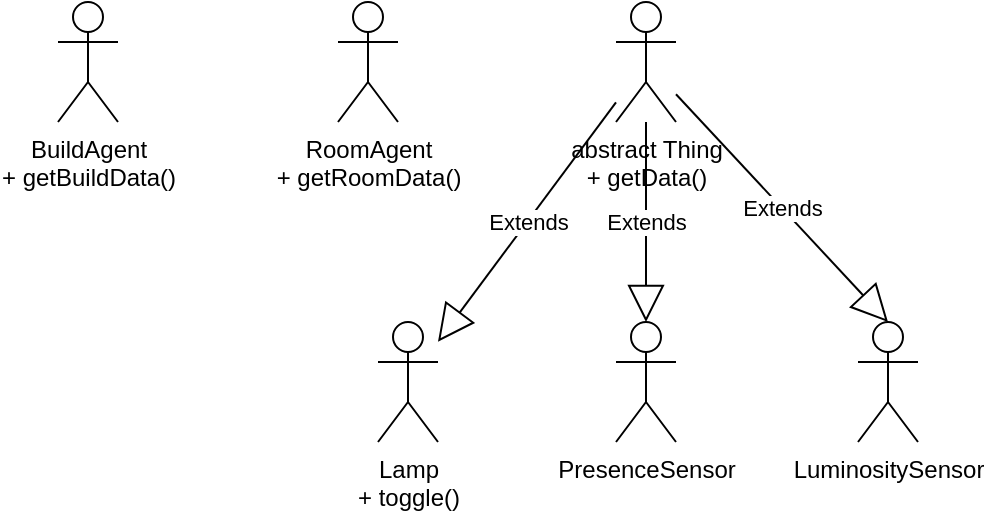 <mxfile version="20.4.0" type="device"><diagram id="AaL-zVeFeHF65OVY1ZKz" name="Pagina-1"><mxGraphModel dx="1038" dy="547" grid="1" gridSize="10" guides="1" tooltips="1" connect="1" arrows="1" fold="1" page="1" pageScale="1" pageWidth="827" pageHeight="1169" math="0" shadow="0"><root><mxCell id="0"/><mxCell id="1" parent="0"/><mxCell id="bOkOnp2NxBxo2gfVwBT8-1" value="BuildAgent&lt;br&gt;+ getBuildData()" style="shape=umlActor;verticalLabelPosition=bottom;verticalAlign=top;html=1;outlineConnect=0;" vertex="1" parent="1"><mxGeometry x="90" y="80" width="30" height="60" as="geometry"/></mxCell><mxCell id="bOkOnp2NxBxo2gfVwBT8-2" value="RoomAgent&lt;br&gt;+ getRoomData()" style="shape=umlActor;verticalLabelPosition=bottom;verticalAlign=top;html=1;outlineConnect=0;" vertex="1" parent="1"><mxGeometry x="230" y="80" width="30" height="60" as="geometry"/></mxCell><mxCell id="bOkOnp2NxBxo2gfVwBT8-3" value="abstract Thing&lt;br&gt;+ getData()" style="shape=umlActor;verticalLabelPosition=bottom;verticalAlign=top;html=1;outlineConnect=0;" vertex="1" parent="1"><mxGeometry x="369" y="80" width="30" height="60" as="geometry"/></mxCell><mxCell id="bOkOnp2NxBxo2gfVwBT8-4" value="Lamp&lt;br&gt;+ toggle()" style="shape=umlActor;verticalLabelPosition=bottom;verticalAlign=top;html=1;outlineConnect=0;" vertex="1" parent="1"><mxGeometry x="250" y="240" width="30" height="60" as="geometry"/></mxCell><mxCell id="bOkOnp2NxBxo2gfVwBT8-5" value="PresenceSensor" style="shape=umlActor;verticalLabelPosition=bottom;verticalAlign=top;html=1;outlineConnect=0;" vertex="1" parent="1"><mxGeometry x="369" y="240" width="30" height="60" as="geometry"/></mxCell><mxCell id="bOkOnp2NxBxo2gfVwBT8-6" value="LuminositySensor" style="shape=umlActor;verticalLabelPosition=bottom;verticalAlign=top;html=1;outlineConnect=0;" vertex="1" parent="1"><mxGeometry x="490" y="240" width="30" height="60" as="geometry"/></mxCell><mxCell id="bOkOnp2NxBxo2gfVwBT8-10" value="Extends" style="endArrow=block;endSize=16;endFill=0;html=1;rounded=0;entryX=0.5;entryY=0;entryDx=0;entryDy=0;entryPerimeter=0;" edge="1" parent="1" source="bOkOnp2NxBxo2gfVwBT8-3" target="bOkOnp2NxBxo2gfVwBT8-5"><mxGeometry width="160" relative="1" as="geometry"><mxPoint x="330" y="270" as="sourcePoint"/><mxPoint x="490" y="270" as="targetPoint"/></mxGeometry></mxCell><mxCell id="bOkOnp2NxBxo2gfVwBT8-12" value="Extends" style="endArrow=block;endSize=16;endFill=0;html=1;rounded=0;" edge="1" parent="1" source="bOkOnp2NxBxo2gfVwBT8-3" target="bOkOnp2NxBxo2gfVwBT8-4"><mxGeometry width="160" relative="1" as="geometry"><mxPoint x="285" y="260" as="sourcePoint"/><mxPoint x="389" y="160" as="targetPoint"/></mxGeometry></mxCell><mxCell id="bOkOnp2NxBxo2gfVwBT8-13" value="Extends" style="endArrow=block;endSize=16;endFill=0;html=1;rounded=0;entryX=0.5;entryY=0;entryDx=0;entryDy=0;entryPerimeter=0;" edge="1" parent="1" source="bOkOnp2NxBxo2gfVwBT8-3" target="bOkOnp2NxBxo2gfVwBT8-6"><mxGeometry width="160" relative="1" as="geometry"><mxPoint x="295" y="270" as="sourcePoint"/><mxPoint x="399" y="170" as="targetPoint"/></mxGeometry></mxCell></root></mxGraphModel></diagram></mxfile>